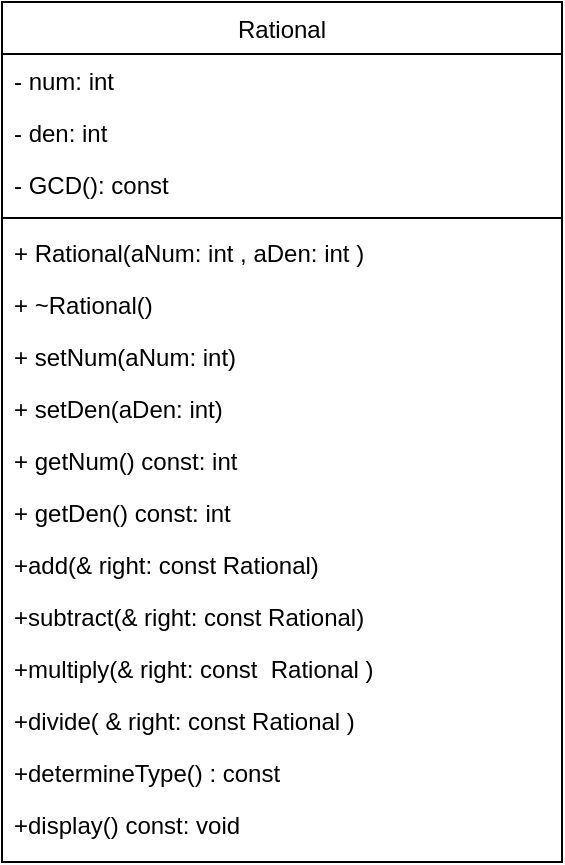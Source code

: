 <mxfile version="24.0.4" type="github">
  <diagram name="Page-1" id="jqX5CVmQiKKpXrFk2q81">
    <mxGraphModel dx="590" dy="689" grid="1" gridSize="10" guides="1" tooltips="1" connect="1" arrows="1" fold="1" page="1" pageScale="1" pageWidth="850" pageHeight="1100" math="0" shadow="0">
      <root>
        <mxCell id="0" />
        <mxCell id="1" parent="0" />
        <mxCell id="7RID589MIG4HFx-MCwRh-1" value="Rational" style="swimlane;fontStyle=0;align=center;verticalAlign=top;childLayout=stackLayout;horizontal=1;startSize=26;horizontalStack=0;resizeParent=1;resizeLast=0;collapsible=1;marginBottom=0;rounded=0;shadow=0;strokeWidth=1;" vertex="1" parent="1">
          <mxGeometry x="180" y="120" width="280" height="430" as="geometry">
            <mxRectangle x="550" y="140" width="160" height="26" as="alternateBounds" />
          </mxGeometry>
        </mxCell>
        <mxCell id="7RID589MIG4HFx-MCwRh-2" value="- num: int" style="text;align=left;verticalAlign=top;spacingLeft=4;spacingRight=4;overflow=hidden;rotatable=0;points=[[0,0.5],[1,0.5]];portConstraint=eastwest;fontColor=#000000;whiteSpace=wrap;" vertex="1" parent="7RID589MIG4HFx-MCwRh-1">
          <mxGeometry y="26" width="280" height="26" as="geometry" />
        </mxCell>
        <mxCell id="7RID589MIG4HFx-MCwRh-3" value="- den: int" style="text;align=left;verticalAlign=top;spacingLeft=4;spacingRight=4;overflow=hidden;rotatable=0;points=[[0,0.5],[1,0.5]];portConstraint=eastwest;rounded=0;shadow=0;html=0;" vertex="1" parent="7RID589MIG4HFx-MCwRh-1">
          <mxGeometry y="52" width="280" height="26" as="geometry" />
        </mxCell>
        <mxCell id="7RID589MIG4HFx-MCwRh-4" value="- GCD(): const" style="text;align=left;verticalAlign=top;spacingLeft=4;spacingRight=4;overflow=hidden;rotatable=0;points=[[0,0.5],[1,0.5]];portConstraint=eastwest;rounded=0;shadow=0;html=0;" vertex="1" parent="7RID589MIG4HFx-MCwRh-1">
          <mxGeometry y="78" width="280" height="26" as="geometry" />
        </mxCell>
        <mxCell id="7RID589MIG4HFx-MCwRh-6" value="" style="line;html=1;strokeWidth=1;align=left;verticalAlign=middle;spacingTop=-1;spacingLeft=3;spacingRight=3;rotatable=0;labelPosition=right;points=[];portConstraint=eastwest;" vertex="1" parent="7RID589MIG4HFx-MCwRh-1">
          <mxGeometry y="104" width="280" height="8" as="geometry" />
        </mxCell>
        <mxCell id="7RID589MIG4HFx-MCwRh-7" value="+ Rational(aNum: int , aDen: int )" style="text;align=left;verticalAlign=top;spacingLeft=4;spacingRight=4;overflow=hidden;rotatable=0;points=[[0,0.5],[1,0.5]];portConstraint=eastwest;" vertex="1" parent="7RID589MIG4HFx-MCwRh-1">
          <mxGeometry y="112" width="280" height="26" as="geometry" />
        </mxCell>
        <mxCell id="7RID589MIG4HFx-MCwRh-8" value="+ ~Rational()" style="text;align=left;verticalAlign=top;spacingLeft=4;spacingRight=4;overflow=hidden;rotatable=0;points=[[0,0.5],[1,0.5]];portConstraint=eastwest;" vertex="1" parent="7RID589MIG4HFx-MCwRh-1">
          <mxGeometry y="138" width="280" height="26" as="geometry" />
        </mxCell>
        <mxCell id="7RID589MIG4HFx-MCwRh-9" value="+ setNum(aNum: int)" style="text;align=left;verticalAlign=top;spacingLeft=4;spacingRight=4;overflow=hidden;rotatable=0;points=[[0,0.5],[1,0.5]];portConstraint=eastwest;" vertex="1" parent="7RID589MIG4HFx-MCwRh-1">
          <mxGeometry y="164" width="280" height="26" as="geometry" />
        </mxCell>
        <mxCell id="7RID589MIG4HFx-MCwRh-10" value="+ setDen(aDen: int)" style="text;align=left;verticalAlign=top;spacingLeft=4;spacingRight=4;overflow=hidden;rotatable=0;points=[[0,0.5],[1,0.5]];portConstraint=eastwest;" vertex="1" parent="7RID589MIG4HFx-MCwRh-1">
          <mxGeometry y="190" width="280" height="26" as="geometry" />
        </mxCell>
        <mxCell id="7RID589MIG4HFx-MCwRh-13" value="+ getNum() const: int" style="text;align=left;verticalAlign=top;spacingLeft=4;spacingRight=4;overflow=hidden;rotatable=0;points=[[0,0.5],[1,0.5]];portConstraint=eastwest;" vertex="1" parent="7RID589MIG4HFx-MCwRh-1">
          <mxGeometry y="216" width="280" height="26" as="geometry" />
        </mxCell>
        <mxCell id="7RID589MIG4HFx-MCwRh-14" value="+ getDen() const: int" style="text;align=left;verticalAlign=top;spacingLeft=4;spacingRight=4;overflow=hidden;rotatable=0;points=[[0,0.5],[1,0.5]];portConstraint=eastwest;" vertex="1" parent="7RID589MIG4HFx-MCwRh-1">
          <mxGeometry y="242" width="280" height="26" as="geometry" />
        </mxCell>
        <mxCell id="7RID589MIG4HFx-MCwRh-15" value="+add(&amp; right: const Rational)" style="text;align=left;verticalAlign=top;spacingLeft=4;spacingRight=4;overflow=hidden;rotatable=0;points=[[0,0.5],[1,0.5]];portConstraint=eastwest;" vertex="1" parent="7RID589MIG4HFx-MCwRh-1">
          <mxGeometry y="268" width="280" height="26" as="geometry" />
        </mxCell>
        <mxCell id="7RID589MIG4HFx-MCwRh-16" value="+subtract(&amp; right: const Rational)" style="text;align=left;verticalAlign=top;spacingLeft=4;spacingRight=4;overflow=hidden;rotatable=0;points=[[0,0.5],[1,0.5]];portConstraint=eastwest;" vertex="1" parent="7RID589MIG4HFx-MCwRh-1">
          <mxGeometry y="294" width="280" height="26" as="geometry" />
        </mxCell>
        <mxCell id="7RID589MIG4HFx-MCwRh-17" value="+multiply(&amp; right: const  Rational )" style="text;align=left;verticalAlign=top;spacingLeft=4;spacingRight=4;overflow=hidden;rotatable=0;points=[[0,0.5],[1,0.5]];portConstraint=eastwest;" vertex="1" parent="7RID589MIG4HFx-MCwRh-1">
          <mxGeometry y="320" width="280" height="26" as="geometry" />
        </mxCell>
        <mxCell id="7RID589MIG4HFx-MCwRh-18" value="+divide( &amp; right: const Rational )" style="text;align=left;verticalAlign=top;spacingLeft=4;spacingRight=4;overflow=hidden;rotatable=0;points=[[0,0.5],[1,0.5]];portConstraint=eastwest;" vertex="1" parent="7RID589MIG4HFx-MCwRh-1">
          <mxGeometry y="346" width="280" height="26" as="geometry" />
        </mxCell>
        <mxCell id="7RID589MIG4HFx-MCwRh-19" value="+determineType() : const" style="text;align=left;verticalAlign=top;spacingLeft=4;spacingRight=4;overflow=hidden;rotatable=0;points=[[0,0.5],[1,0.5]];portConstraint=eastwest;" vertex="1" parent="7RID589MIG4HFx-MCwRh-1">
          <mxGeometry y="372" width="280" height="26" as="geometry" />
        </mxCell>
        <mxCell id="7RID589MIG4HFx-MCwRh-20" value="+display() const: void" style="text;align=left;verticalAlign=top;spacingLeft=4;spacingRight=4;overflow=hidden;rotatable=0;points=[[0,0.5],[1,0.5]];portConstraint=eastwest;" vertex="1" parent="7RID589MIG4HFx-MCwRh-1">
          <mxGeometry y="398" width="280" height="26" as="geometry" />
        </mxCell>
      </root>
    </mxGraphModel>
  </diagram>
</mxfile>
